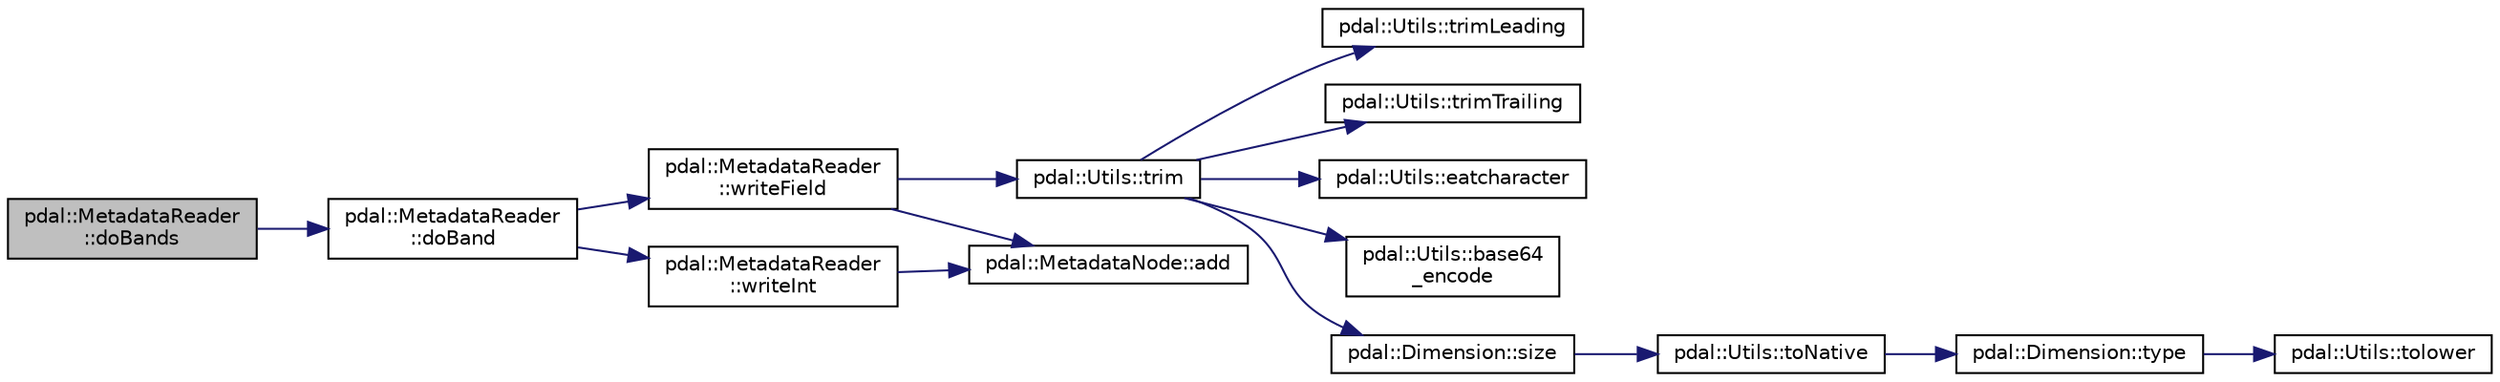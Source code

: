 digraph "pdal::MetadataReader::doBands"
{
  edge [fontname="Helvetica",fontsize="10",labelfontname="Helvetica",labelfontsize="10"];
  node [fontname="Helvetica",fontsize="10",shape=record];
  rankdir="LR";
  Node1 [label="pdal::MetadataReader\l::doBands",height=0.2,width=0.4,color="black", fillcolor="grey75", style="filled", fontcolor="black"];
  Node1 -> Node2 [color="midnightblue",fontsize="10",style="solid",fontname="Helvetica"];
  Node2 [label="pdal::MetadataReader\l::doBand",height=0.2,width=0.4,color="black", fillcolor="white", style="filled",URL="$classpdal_1_1MetadataReader.html#ad251dfabc6e167a8a5d881b052429d71"];
  Node2 -> Node3 [color="midnightblue",fontsize="10",style="solid",fontname="Helvetica"];
  Node3 [label="pdal::MetadataReader\l::writeField",height=0.2,width=0.4,color="black", fillcolor="white", style="filled",URL="$classpdal_1_1MetadataReader.html#a1c64a95d8aa3024eac8fe8f98be64df4"];
  Node3 -> Node4 [color="midnightblue",fontsize="10",style="solid",fontname="Helvetica"];
  Node4 [label="pdal::Utils::trim",height=0.2,width=0.4,color="black", fillcolor="white", style="filled",URL="$namespacepdal_1_1Utils.html#ac5d9d3dfd3f4611182c07aa85e27c1e4"];
  Node4 -> Node5 [color="midnightblue",fontsize="10",style="solid",fontname="Helvetica"];
  Node5 [label="pdal::Utils::trimLeading",height=0.2,width=0.4,color="black", fillcolor="white", style="filled",URL="$namespacepdal_1_1Utils.html#a10ae3cc2d10407cff89ba1ab00bc036b"];
  Node4 -> Node6 [color="midnightblue",fontsize="10",style="solid",fontname="Helvetica"];
  Node6 [label="pdal::Utils::trimTrailing",height=0.2,width=0.4,color="black", fillcolor="white", style="filled",URL="$namespacepdal_1_1Utils.html#afed0ad4146baafd1973c85e1508ade73"];
  Node4 -> Node7 [color="midnightblue",fontsize="10",style="solid",fontname="Helvetica"];
  Node7 [label="pdal::Utils::eatcharacter",height=0.2,width=0.4,color="black", fillcolor="white", style="filled",URL="$namespacepdal_1_1Utils.html#abdd3e6ebf8047dbc72337bac885f1169"];
  Node4 -> Node8 [color="midnightblue",fontsize="10",style="solid",fontname="Helvetica"];
  Node8 [label="pdal::Utils::base64\l_encode",height=0.2,width=0.4,color="black", fillcolor="white", style="filled",URL="$namespacepdal_1_1Utils.html#ab908ea72a2a7d385cbbab68939d1c1a2"];
  Node4 -> Node9 [color="midnightblue",fontsize="10",style="solid",fontname="Helvetica"];
  Node9 [label="pdal::Dimension::size",height=0.2,width=0.4,color="black", fillcolor="white", style="filled",URL="$namespacepdal_1_1Dimension.html#acf81dae9d5946f3a941f9df154b2329b"];
  Node9 -> Node10 [color="midnightblue",fontsize="10",style="solid",fontname="Helvetica"];
  Node10 [label="pdal::Utils::toNative",height=0.2,width=0.4,color="black", fillcolor="white", style="filled",URL="$namespacepdal_1_1Utils.html#a59253304d0f929e3a3ea00f09636002f"];
  Node10 -> Node11 [color="midnightblue",fontsize="10",style="solid",fontname="Helvetica"];
  Node11 [label="pdal::Dimension::type",height=0.2,width=0.4,color="black", fillcolor="white", style="filled",URL="$namespacepdal_1_1Dimension.html#a880d689fed54aa3ded6f88c9e058c5d2"];
  Node11 -> Node12 [color="midnightblue",fontsize="10",style="solid",fontname="Helvetica"];
  Node12 [label="pdal::Utils::tolower",height=0.2,width=0.4,color="black", fillcolor="white", style="filled",URL="$namespacepdal_1_1Utils.html#a5268937cf695835e55392f752dc02cb2"];
  Node3 -> Node13 [color="midnightblue",fontsize="10",style="solid",fontname="Helvetica"];
  Node13 [label="pdal::MetadataNode::add",height=0.2,width=0.4,color="black", fillcolor="white", style="filled",URL="$classpdal_1_1MetadataNode.html#af2c1c5d91f6ab47a804aa8a0a1b043c2"];
  Node2 -> Node14 [color="midnightblue",fontsize="10",style="solid",fontname="Helvetica"];
  Node14 [label="pdal::MetadataReader\l::writeInt",height=0.2,width=0.4,color="black", fillcolor="white", style="filled",URL="$classpdal_1_1MetadataReader.html#af6980014b8787ec2fdb5207be98db734"];
  Node14 -> Node13 [color="midnightblue",fontsize="10",style="solid",fontname="Helvetica"];
}
